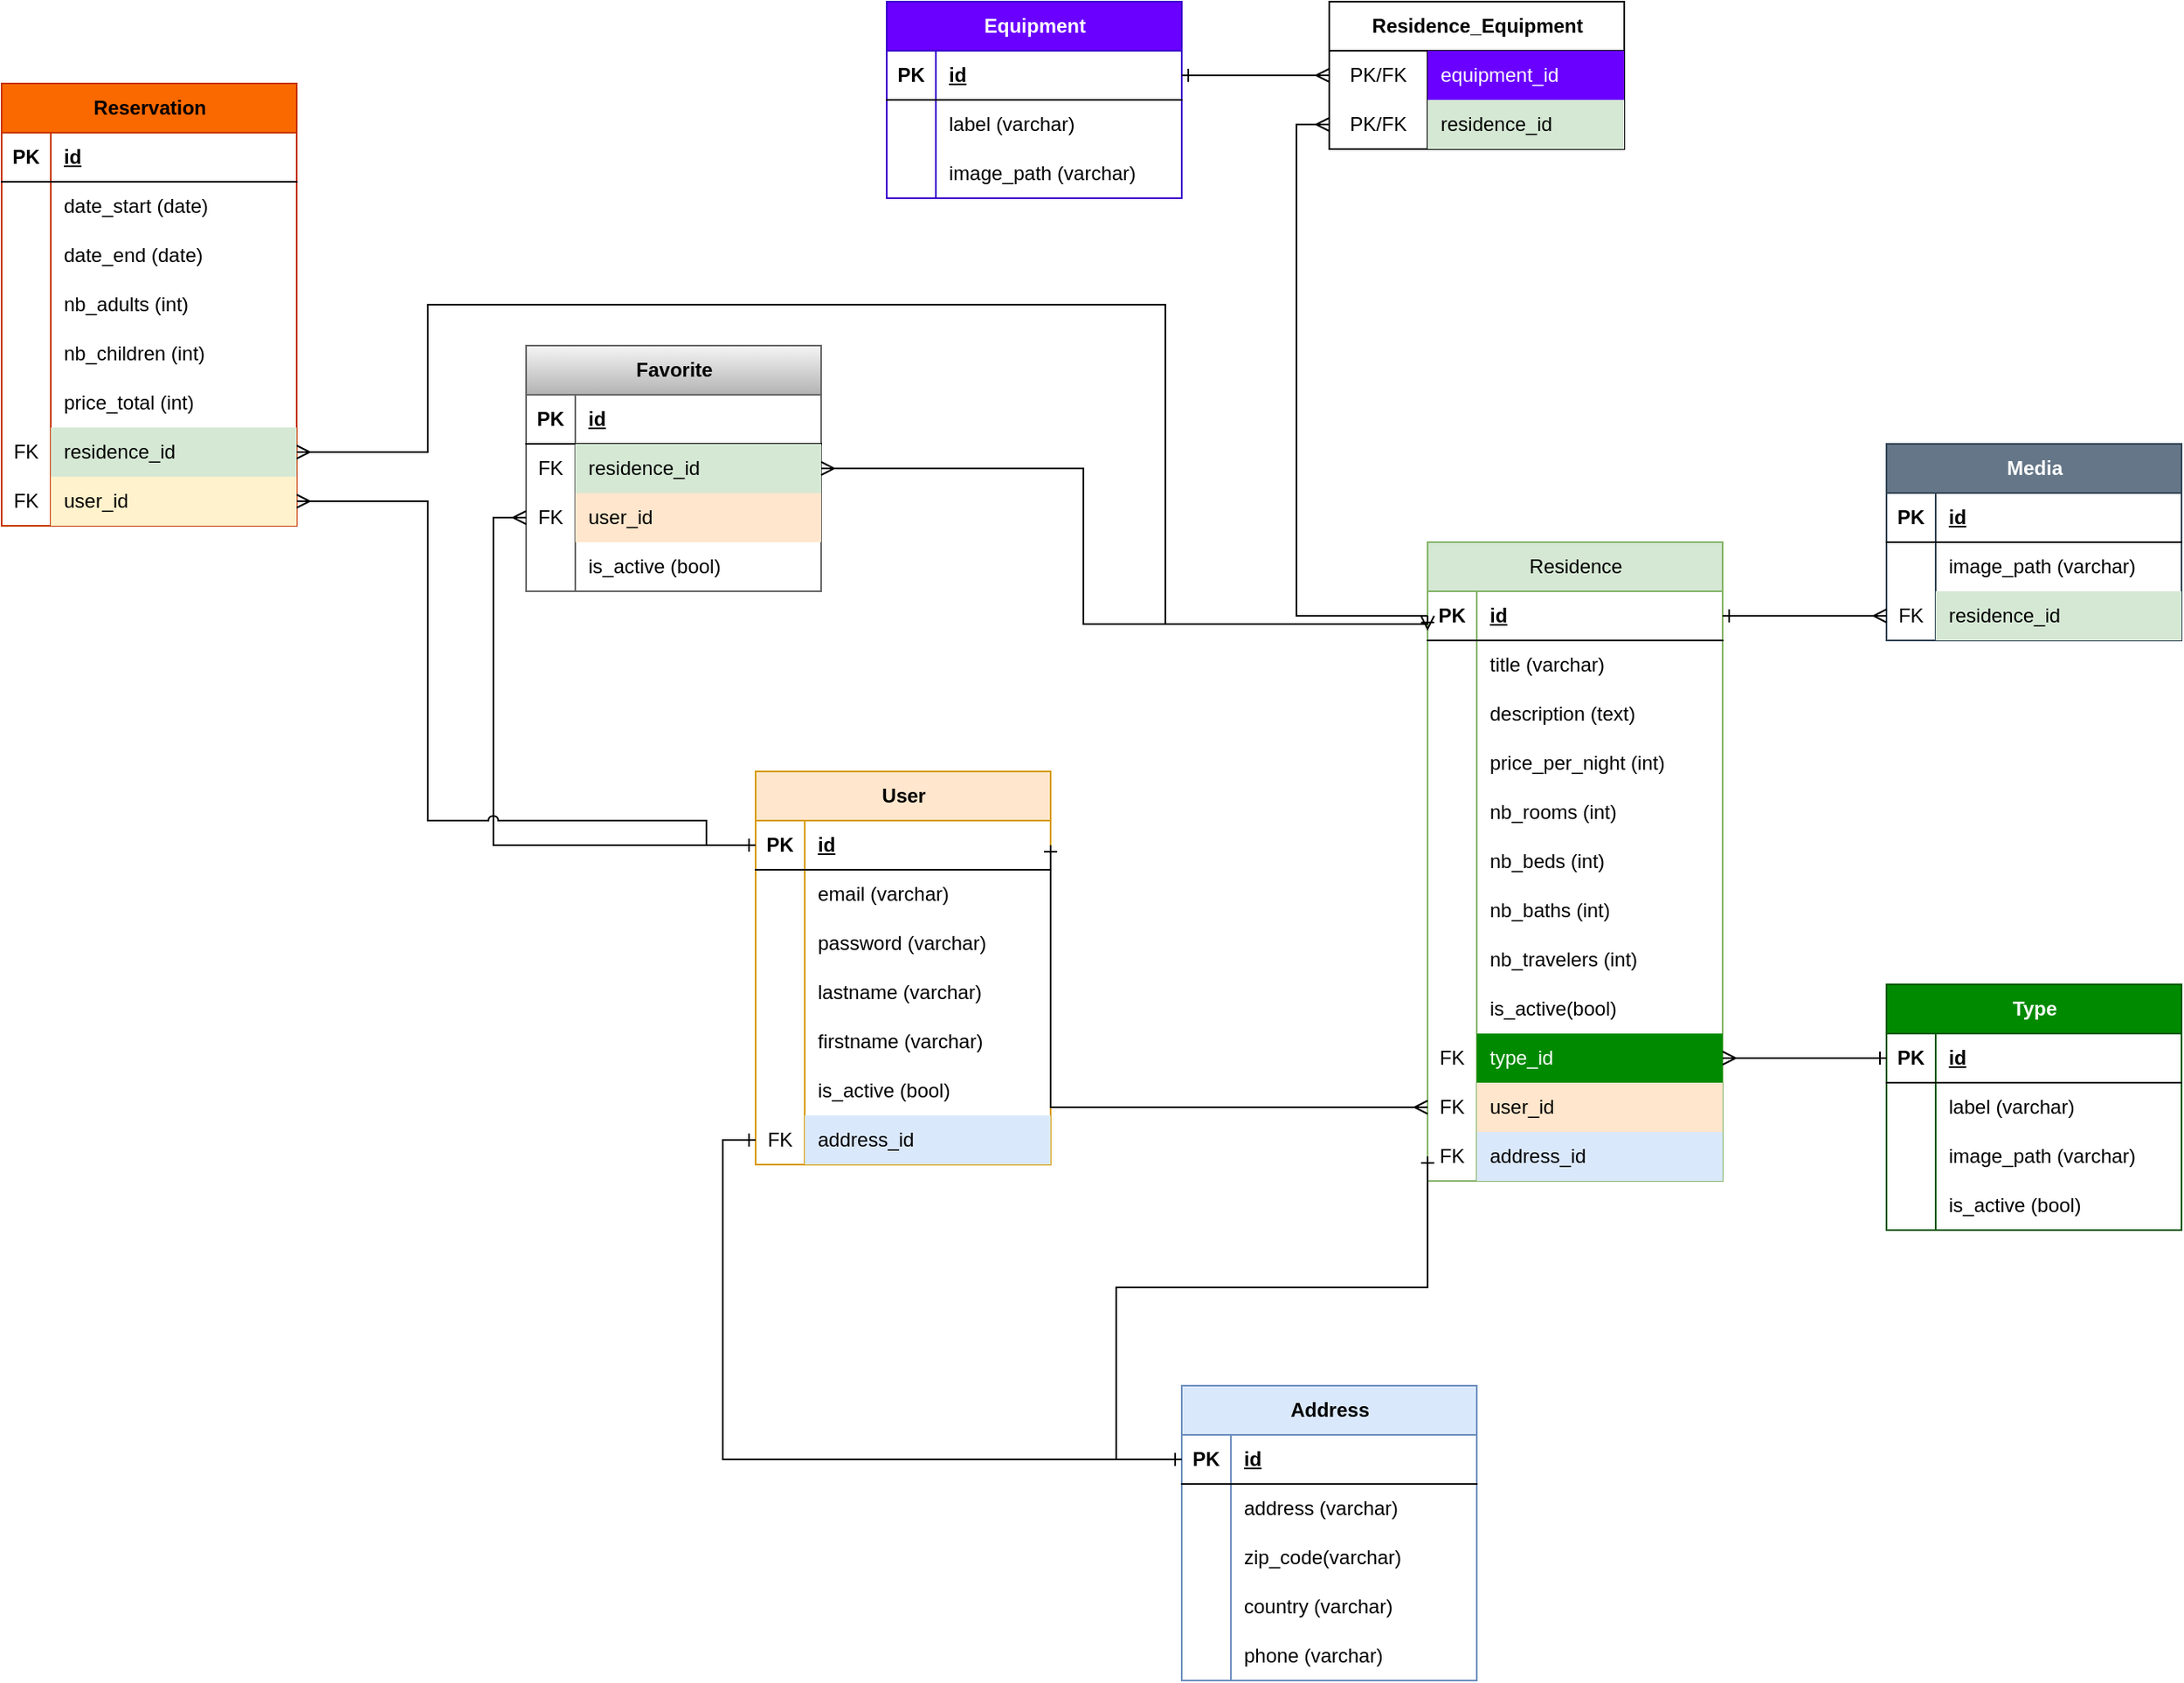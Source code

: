 <mxfile version="24.5.4" type="device">
  <diagram name="Page-1" id="aRfks57HwKKR18yuDf9-">
    <mxGraphModel dx="2356" dy="2092" grid="1" gridSize="10" guides="1" tooltips="1" connect="1" arrows="1" fold="1" page="1" pageScale="1" pageWidth="827" pageHeight="1169" math="0" shadow="0">
      <root>
        <mxCell id="0" />
        <mxCell id="1" parent="0" />
        <mxCell id="cxSzbbhiUbgDfYPEiOh1-1" value="User" style="shape=table;startSize=30;container=1;collapsible=1;childLayout=tableLayout;fixedRows=1;rowLines=0;fontStyle=1;align=center;resizeLast=1;html=1;fillColor=#ffe6cc;strokeColor=#d79b00;" parent="1" vertex="1">
          <mxGeometry x="-60" y="210" width="180" height="240" as="geometry" />
        </mxCell>
        <mxCell id="cxSzbbhiUbgDfYPEiOh1-2" value="" style="shape=tableRow;horizontal=0;startSize=0;swimlaneHead=0;swimlaneBody=0;fillColor=none;collapsible=0;dropTarget=0;points=[[0,0.5],[1,0.5]];portConstraint=eastwest;top=0;left=0;right=0;bottom=1;" parent="cxSzbbhiUbgDfYPEiOh1-1" vertex="1">
          <mxGeometry y="30" width="180" height="30" as="geometry" />
        </mxCell>
        <mxCell id="cxSzbbhiUbgDfYPEiOh1-3" value="PK" style="shape=partialRectangle;connectable=0;fillColor=none;top=0;left=0;bottom=0;right=0;fontStyle=1;overflow=hidden;whiteSpace=wrap;html=1;" parent="cxSzbbhiUbgDfYPEiOh1-2" vertex="1">
          <mxGeometry width="30" height="30" as="geometry">
            <mxRectangle width="30" height="30" as="alternateBounds" />
          </mxGeometry>
        </mxCell>
        <mxCell id="cxSzbbhiUbgDfYPEiOh1-4" value="id" style="shape=partialRectangle;connectable=0;fillColor=none;top=0;left=0;bottom=0;right=0;align=left;spacingLeft=6;fontStyle=5;overflow=hidden;whiteSpace=wrap;html=1;" parent="cxSzbbhiUbgDfYPEiOh1-2" vertex="1">
          <mxGeometry x="30" width="150" height="30" as="geometry">
            <mxRectangle width="150" height="30" as="alternateBounds" />
          </mxGeometry>
        </mxCell>
        <mxCell id="cxSzbbhiUbgDfYPEiOh1-5" value="" style="shape=tableRow;horizontal=0;startSize=0;swimlaneHead=0;swimlaneBody=0;fillColor=none;collapsible=0;dropTarget=0;points=[[0,0.5],[1,0.5]];portConstraint=eastwest;top=0;left=0;right=0;bottom=0;" parent="cxSzbbhiUbgDfYPEiOh1-1" vertex="1">
          <mxGeometry y="60" width="180" height="30" as="geometry" />
        </mxCell>
        <mxCell id="cxSzbbhiUbgDfYPEiOh1-6" value="" style="shape=partialRectangle;connectable=0;fillColor=none;top=0;left=0;bottom=0;right=0;editable=1;overflow=hidden;whiteSpace=wrap;html=1;" parent="cxSzbbhiUbgDfYPEiOh1-5" vertex="1">
          <mxGeometry width="30" height="30" as="geometry">
            <mxRectangle width="30" height="30" as="alternateBounds" />
          </mxGeometry>
        </mxCell>
        <mxCell id="cxSzbbhiUbgDfYPEiOh1-7" value="email (varchar)" style="shape=partialRectangle;connectable=0;fillColor=none;top=0;left=0;bottom=0;right=0;align=left;spacingLeft=6;overflow=hidden;whiteSpace=wrap;html=1;" parent="cxSzbbhiUbgDfYPEiOh1-5" vertex="1">
          <mxGeometry x="30" width="150" height="30" as="geometry">
            <mxRectangle width="150" height="30" as="alternateBounds" />
          </mxGeometry>
        </mxCell>
        <mxCell id="cxSzbbhiUbgDfYPEiOh1-8" value="" style="shape=tableRow;horizontal=0;startSize=0;swimlaneHead=0;swimlaneBody=0;fillColor=none;collapsible=0;dropTarget=0;points=[[0,0.5],[1,0.5]];portConstraint=eastwest;top=0;left=0;right=0;bottom=0;" parent="cxSzbbhiUbgDfYPEiOh1-1" vertex="1">
          <mxGeometry y="90" width="180" height="30" as="geometry" />
        </mxCell>
        <mxCell id="cxSzbbhiUbgDfYPEiOh1-9" value="" style="shape=partialRectangle;connectable=0;fillColor=none;top=0;left=0;bottom=0;right=0;editable=1;overflow=hidden;whiteSpace=wrap;html=1;" parent="cxSzbbhiUbgDfYPEiOh1-8" vertex="1">
          <mxGeometry width="30" height="30" as="geometry">
            <mxRectangle width="30" height="30" as="alternateBounds" />
          </mxGeometry>
        </mxCell>
        <mxCell id="cxSzbbhiUbgDfYPEiOh1-10" value="password (varchar)" style="shape=partialRectangle;connectable=0;fillColor=none;top=0;left=0;bottom=0;right=0;align=left;spacingLeft=6;overflow=hidden;whiteSpace=wrap;html=1;" parent="cxSzbbhiUbgDfYPEiOh1-8" vertex="1">
          <mxGeometry x="30" width="150" height="30" as="geometry">
            <mxRectangle width="150" height="30" as="alternateBounds" />
          </mxGeometry>
        </mxCell>
        <mxCell id="cxSzbbhiUbgDfYPEiOh1-11" value="" style="shape=tableRow;horizontal=0;startSize=0;swimlaneHead=0;swimlaneBody=0;fillColor=none;collapsible=0;dropTarget=0;points=[[0,0.5],[1,0.5]];portConstraint=eastwest;top=0;left=0;right=0;bottom=0;" parent="cxSzbbhiUbgDfYPEiOh1-1" vertex="1">
          <mxGeometry y="120" width="180" height="30" as="geometry" />
        </mxCell>
        <mxCell id="cxSzbbhiUbgDfYPEiOh1-12" value="" style="shape=partialRectangle;connectable=0;fillColor=none;top=0;left=0;bottom=0;right=0;editable=1;overflow=hidden;whiteSpace=wrap;html=1;" parent="cxSzbbhiUbgDfYPEiOh1-11" vertex="1">
          <mxGeometry width="30" height="30" as="geometry">
            <mxRectangle width="30" height="30" as="alternateBounds" />
          </mxGeometry>
        </mxCell>
        <mxCell id="cxSzbbhiUbgDfYPEiOh1-13" value="lastname (varchar)" style="shape=partialRectangle;connectable=0;fillColor=none;top=0;left=0;bottom=0;right=0;align=left;spacingLeft=6;overflow=hidden;whiteSpace=wrap;html=1;" parent="cxSzbbhiUbgDfYPEiOh1-11" vertex="1">
          <mxGeometry x="30" width="150" height="30" as="geometry">
            <mxRectangle width="150" height="30" as="alternateBounds" />
          </mxGeometry>
        </mxCell>
        <mxCell id="cxSzbbhiUbgDfYPEiOh1-14" value="" style="shape=tableRow;horizontal=0;startSize=0;swimlaneHead=0;swimlaneBody=0;fillColor=none;collapsible=0;dropTarget=0;points=[[0,0.5],[1,0.5]];portConstraint=eastwest;top=0;left=0;right=0;bottom=0;" parent="cxSzbbhiUbgDfYPEiOh1-1" vertex="1">
          <mxGeometry y="150" width="180" height="30" as="geometry" />
        </mxCell>
        <mxCell id="cxSzbbhiUbgDfYPEiOh1-15" value="" style="shape=partialRectangle;connectable=0;fillColor=none;top=0;left=0;bottom=0;right=0;editable=1;overflow=hidden;whiteSpace=wrap;html=1;" parent="cxSzbbhiUbgDfYPEiOh1-14" vertex="1">
          <mxGeometry width="30" height="30" as="geometry">
            <mxRectangle width="30" height="30" as="alternateBounds" />
          </mxGeometry>
        </mxCell>
        <mxCell id="cxSzbbhiUbgDfYPEiOh1-16" value="firstname (varchar)" style="shape=partialRectangle;connectable=0;fillColor=none;top=0;left=0;bottom=0;right=0;align=left;spacingLeft=6;overflow=hidden;whiteSpace=wrap;html=1;" parent="cxSzbbhiUbgDfYPEiOh1-14" vertex="1">
          <mxGeometry x="30" width="150" height="30" as="geometry">
            <mxRectangle width="150" height="30" as="alternateBounds" />
          </mxGeometry>
        </mxCell>
        <mxCell id="cxSzbbhiUbgDfYPEiOh1-17" value="" style="shape=tableRow;horizontal=0;startSize=0;swimlaneHead=0;swimlaneBody=0;fillColor=none;collapsible=0;dropTarget=0;points=[[0,0.5],[1,0.5]];portConstraint=eastwest;top=0;left=0;right=0;bottom=0;" parent="cxSzbbhiUbgDfYPEiOh1-1" vertex="1">
          <mxGeometry y="180" width="180" height="30" as="geometry" />
        </mxCell>
        <mxCell id="cxSzbbhiUbgDfYPEiOh1-18" value="" style="shape=partialRectangle;connectable=0;fillColor=none;top=0;left=0;bottom=0;right=0;editable=1;overflow=hidden;whiteSpace=wrap;html=1;" parent="cxSzbbhiUbgDfYPEiOh1-17" vertex="1">
          <mxGeometry width="30" height="30" as="geometry">
            <mxRectangle width="30" height="30" as="alternateBounds" />
          </mxGeometry>
        </mxCell>
        <mxCell id="cxSzbbhiUbgDfYPEiOh1-19" value="is_active (bool)" style="shape=partialRectangle;connectable=0;fillColor=none;top=0;left=0;bottom=0;right=0;align=left;spacingLeft=6;overflow=hidden;whiteSpace=wrap;html=1;" parent="cxSzbbhiUbgDfYPEiOh1-17" vertex="1">
          <mxGeometry x="30" width="150" height="30" as="geometry">
            <mxRectangle width="150" height="30" as="alternateBounds" />
          </mxGeometry>
        </mxCell>
        <mxCell id="cxSzbbhiUbgDfYPEiOh1-20" value="" style="shape=tableRow;horizontal=0;startSize=0;swimlaneHead=0;swimlaneBody=0;fillColor=none;collapsible=0;dropTarget=0;points=[[0,0.5],[1,0.5]];portConstraint=eastwest;top=0;left=0;right=0;bottom=0;" parent="cxSzbbhiUbgDfYPEiOh1-1" vertex="1">
          <mxGeometry y="210" width="180" height="30" as="geometry" />
        </mxCell>
        <mxCell id="cxSzbbhiUbgDfYPEiOh1-21" value="FK" style="shape=partialRectangle;connectable=0;fillColor=none;top=0;left=0;bottom=0;right=0;editable=1;overflow=hidden;whiteSpace=wrap;html=1;" parent="cxSzbbhiUbgDfYPEiOh1-20" vertex="1">
          <mxGeometry width="30" height="30" as="geometry">
            <mxRectangle width="30" height="30" as="alternateBounds" />
          </mxGeometry>
        </mxCell>
        <mxCell id="cxSzbbhiUbgDfYPEiOh1-22" value="address_id" style="shape=partialRectangle;connectable=0;fillColor=#dae8fc;top=0;left=0;bottom=0;right=0;align=left;spacingLeft=6;overflow=hidden;whiteSpace=wrap;html=1;strokeColor=#6c8ebf;" parent="cxSzbbhiUbgDfYPEiOh1-20" vertex="1">
          <mxGeometry x="30" width="150" height="30" as="geometry">
            <mxRectangle width="150" height="30" as="alternateBounds" />
          </mxGeometry>
        </mxCell>
        <mxCell id="cxSzbbhiUbgDfYPEiOh1-29" value="Address" style="shape=table;startSize=30;container=1;collapsible=1;childLayout=tableLayout;fixedRows=1;rowLines=0;fontStyle=1;align=center;resizeLast=1;html=1;fillColor=#dae8fc;strokeColor=#6c8ebf;" parent="1" vertex="1">
          <mxGeometry x="200" y="585" width="180" height="180" as="geometry" />
        </mxCell>
        <mxCell id="cxSzbbhiUbgDfYPEiOh1-30" value="" style="shape=tableRow;horizontal=0;startSize=0;swimlaneHead=0;swimlaneBody=0;fillColor=none;collapsible=0;dropTarget=0;points=[[0,0.5],[1,0.5]];portConstraint=eastwest;top=0;left=0;right=0;bottom=1;" parent="cxSzbbhiUbgDfYPEiOh1-29" vertex="1">
          <mxGeometry y="30" width="180" height="30" as="geometry" />
        </mxCell>
        <mxCell id="cxSzbbhiUbgDfYPEiOh1-31" value="PK" style="shape=partialRectangle;connectable=0;fillColor=none;top=0;left=0;bottom=0;right=0;fontStyle=1;overflow=hidden;whiteSpace=wrap;html=1;" parent="cxSzbbhiUbgDfYPEiOh1-30" vertex="1">
          <mxGeometry width="30" height="30" as="geometry">
            <mxRectangle width="30" height="30" as="alternateBounds" />
          </mxGeometry>
        </mxCell>
        <mxCell id="cxSzbbhiUbgDfYPEiOh1-32" value="id" style="shape=partialRectangle;connectable=0;fillColor=none;top=0;left=0;bottom=0;right=0;align=left;spacingLeft=6;fontStyle=5;overflow=hidden;whiteSpace=wrap;html=1;" parent="cxSzbbhiUbgDfYPEiOh1-30" vertex="1">
          <mxGeometry x="30" width="150" height="30" as="geometry">
            <mxRectangle width="150" height="30" as="alternateBounds" />
          </mxGeometry>
        </mxCell>
        <mxCell id="cxSzbbhiUbgDfYPEiOh1-33" value="" style="shape=tableRow;horizontal=0;startSize=0;swimlaneHead=0;swimlaneBody=0;fillColor=none;collapsible=0;dropTarget=0;points=[[0,0.5],[1,0.5]];portConstraint=eastwest;top=0;left=0;right=0;bottom=0;" parent="cxSzbbhiUbgDfYPEiOh1-29" vertex="1">
          <mxGeometry y="60" width="180" height="30" as="geometry" />
        </mxCell>
        <mxCell id="cxSzbbhiUbgDfYPEiOh1-34" value="" style="shape=partialRectangle;connectable=0;fillColor=none;top=0;left=0;bottom=0;right=0;editable=1;overflow=hidden;whiteSpace=wrap;html=1;" parent="cxSzbbhiUbgDfYPEiOh1-33" vertex="1">
          <mxGeometry width="30" height="30" as="geometry">
            <mxRectangle width="30" height="30" as="alternateBounds" />
          </mxGeometry>
        </mxCell>
        <mxCell id="cxSzbbhiUbgDfYPEiOh1-35" value="address (varchar)" style="shape=partialRectangle;connectable=0;fillColor=none;top=0;left=0;bottom=0;right=0;align=left;spacingLeft=6;overflow=hidden;whiteSpace=wrap;html=1;" parent="cxSzbbhiUbgDfYPEiOh1-33" vertex="1">
          <mxGeometry x="30" width="150" height="30" as="geometry">
            <mxRectangle width="150" height="30" as="alternateBounds" />
          </mxGeometry>
        </mxCell>
        <mxCell id="cxSzbbhiUbgDfYPEiOh1-36" value="" style="shape=tableRow;horizontal=0;startSize=0;swimlaneHead=0;swimlaneBody=0;fillColor=none;collapsible=0;dropTarget=0;points=[[0,0.5],[1,0.5]];portConstraint=eastwest;top=0;left=0;right=0;bottom=0;" parent="cxSzbbhiUbgDfYPEiOh1-29" vertex="1">
          <mxGeometry y="90" width="180" height="30" as="geometry" />
        </mxCell>
        <mxCell id="cxSzbbhiUbgDfYPEiOh1-37" value="" style="shape=partialRectangle;connectable=0;fillColor=none;top=0;left=0;bottom=0;right=0;editable=1;overflow=hidden;whiteSpace=wrap;html=1;" parent="cxSzbbhiUbgDfYPEiOh1-36" vertex="1">
          <mxGeometry width="30" height="30" as="geometry">
            <mxRectangle width="30" height="30" as="alternateBounds" />
          </mxGeometry>
        </mxCell>
        <mxCell id="cxSzbbhiUbgDfYPEiOh1-38" value="zip_code(varchar)" style="shape=partialRectangle;connectable=0;fillColor=none;top=0;left=0;bottom=0;right=0;align=left;spacingLeft=6;overflow=hidden;whiteSpace=wrap;html=1;" parent="cxSzbbhiUbgDfYPEiOh1-36" vertex="1">
          <mxGeometry x="30" width="150" height="30" as="geometry">
            <mxRectangle width="150" height="30" as="alternateBounds" />
          </mxGeometry>
        </mxCell>
        <mxCell id="cxSzbbhiUbgDfYPEiOh1-39" value="" style="shape=tableRow;horizontal=0;startSize=0;swimlaneHead=0;swimlaneBody=0;fillColor=none;collapsible=0;dropTarget=0;points=[[0,0.5],[1,0.5]];portConstraint=eastwest;top=0;left=0;right=0;bottom=0;" parent="cxSzbbhiUbgDfYPEiOh1-29" vertex="1">
          <mxGeometry y="120" width="180" height="30" as="geometry" />
        </mxCell>
        <mxCell id="cxSzbbhiUbgDfYPEiOh1-40" value="" style="shape=partialRectangle;connectable=0;fillColor=none;top=0;left=0;bottom=0;right=0;editable=1;overflow=hidden;whiteSpace=wrap;html=1;" parent="cxSzbbhiUbgDfYPEiOh1-39" vertex="1">
          <mxGeometry width="30" height="30" as="geometry">
            <mxRectangle width="30" height="30" as="alternateBounds" />
          </mxGeometry>
        </mxCell>
        <mxCell id="cxSzbbhiUbgDfYPEiOh1-41" value="country (varchar)" style="shape=partialRectangle;connectable=0;fillColor=none;top=0;left=0;bottom=0;right=0;align=left;spacingLeft=6;overflow=hidden;whiteSpace=wrap;html=1;" parent="cxSzbbhiUbgDfYPEiOh1-39" vertex="1">
          <mxGeometry x="30" width="150" height="30" as="geometry">
            <mxRectangle width="150" height="30" as="alternateBounds" />
          </mxGeometry>
        </mxCell>
        <mxCell id="cxSzbbhiUbgDfYPEiOh1-42" value="" style="shape=tableRow;horizontal=0;startSize=0;swimlaneHead=0;swimlaneBody=0;fillColor=none;collapsible=0;dropTarget=0;points=[[0,0.5],[1,0.5]];portConstraint=eastwest;top=0;left=0;right=0;bottom=0;" parent="cxSzbbhiUbgDfYPEiOh1-29" vertex="1">
          <mxGeometry y="150" width="180" height="30" as="geometry" />
        </mxCell>
        <mxCell id="cxSzbbhiUbgDfYPEiOh1-43" value="" style="shape=partialRectangle;connectable=0;fillColor=none;top=0;left=0;bottom=0;right=0;editable=1;overflow=hidden;whiteSpace=wrap;html=1;" parent="cxSzbbhiUbgDfYPEiOh1-42" vertex="1">
          <mxGeometry width="30" height="30" as="geometry">
            <mxRectangle width="30" height="30" as="alternateBounds" />
          </mxGeometry>
        </mxCell>
        <mxCell id="cxSzbbhiUbgDfYPEiOh1-44" value="phone (varchar)" style="shape=partialRectangle;connectable=0;fillColor=none;top=0;left=0;bottom=0;right=0;align=left;spacingLeft=6;overflow=hidden;whiteSpace=wrap;html=1;" parent="cxSzbbhiUbgDfYPEiOh1-42" vertex="1">
          <mxGeometry x="30" width="150" height="30" as="geometry">
            <mxRectangle width="150" height="30" as="alternateBounds" />
          </mxGeometry>
        </mxCell>
        <mxCell id="cxSzbbhiUbgDfYPEiOh1-51" value="&lt;span style=&quot;font-weight: 400; text-align: left; text-wrap: wrap;&quot;&gt;Residence&lt;/span&gt;" style="shape=table;startSize=30;container=1;collapsible=1;childLayout=tableLayout;fixedRows=1;rowLines=0;fontStyle=1;align=center;resizeLast=1;html=1;fillColor=#d5e8d4;strokeColor=#82b366;" parent="1" vertex="1">
          <mxGeometry x="350" y="70" width="180" height="390" as="geometry" />
        </mxCell>
        <mxCell id="cxSzbbhiUbgDfYPEiOh1-52" value="" style="shape=tableRow;horizontal=0;startSize=0;swimlaneHead=0;swimlaneBody=0;fillColor=none;collapsible=0;dropTarget=0;points=[[0,0.5],[1,0.5]];portConstraint=eastwest;top=0;left=0;right=0;bottom=1;" parent="cxSzbbhiUbgDfYPEiOh1-51" vertex="1">
          <mxGeometry y="30" width="180" height="30" as="geometry" />
        </mxCell>
        <mxCell id="cxSzbbhiUbgDfYPEiOh1-53" value="PK" style="shape=partialRectangle;connectable=0;fillColor=none;top=0;left=0;bottom=0;right=0;fontStyle=1;overflow=hidden;whiteSpace=wrap;html=1;" parent="cxSzbbhiUbgDfYPEiOh1-52" vertex="1">
          <mxGeometry width="30" height="30" as="geometry">
            <mxRectangle width="30" height="30" as="alternateBounds" />
          </mxGeometry>
        </mxCell>
        <mxCell id="cxSzbbhiUbgDfYPEiOh1-54" value="id" style="shape=partialRectangle;connectable=0;fillColor=none;top=0;left=0;bottom=0;right=0;align=left;spacingLeft=6;fontStyle=5;overflow=hidden;whiteSpace=wrap;html=1;" parent="cxSzbbhiUbgDfYPEiOh1-52" vertex="1">
          <mxGeometry x="30" width="150" height="30" as="geometry">
            <mxRectangle width="150" height="30" as="alternateBounds" />
          </mxGeometry>
        </mxCell>
        <mxCell id="cxSzbbhiUbgDfYPEiOh1-301" value="" style="shape=tableRow;horizontal=0;startSize=0;swimlaneHead=0;swimlaneBody=0;fillColor=none;collapsible=0;dropTarget=0;points=[[0,0.5],[1,0.5]];portConstraint=eastwest;top=0;left=0;right=0;bottom=0;" parent="cxSzbbhiUbgDfYPEiOh1-51" vertex="1">
          <mxGeometry y="60" width="180" height="30" as="geometry" />
        </mxCell>
        <mxCell id="cxSzbbhiUbgDfYPEiOh1-302" value="" style="shape=partialRectangle;connectable=0;fillColor=none;top=0;left=0;bottom=0;right=0;editable=1;overflow=hidden;whiteSpace=wrap;html=1;" parent="cxSzbbhiUbgDfYPEiOh1-301" vertex="1">
          <mxGeometry width="30" height="30" as="geometry">
            <mxRectangle width="30" height="30" as="alternateBounds" />
          </mxGeometry>
        </mxCell>
        <mxCell id="cxSzbbhiUbgDfYPEiOh1-303" value="title (varchar)" style="shape=partialRectangle;connectable=0;fillColor=none;top=0;left=0;bottom=0;right=0;align=left;spacingLeft=6;overflow=hidden;whiteSpace=wrap;html=1;" parent="cxSzbbhiUbgDfYPEiOh1-301" vertex="1">
          <mxGeometry x="30" width="150" height="30" as="geometry">
            <mxRectangle width="150" height="30" as="alternateBounds" />
          </mxGeometry>
        </mxCell>
        <mxCell id="cxSzbbhiUbgDfYPEiOh1-55" value="" style="shape=tableRow;horizontal=0;startSize=0;swimlaneHead=0;swimlaneBody=0;fillColor=none;collapsible=0;dropTarget=0;points=[[0,0.5],[1,0.5]];portConstraint=eastwest;top=0;left=0;right=0;bottom=0;" parent="cxSzbbhiUbgDfYPEiOh1-51" vertex="1">
          <mxGeometry y="90" width="180" height="30" as="geometry" />
        </mxCell>
        <mxCell id="cxSzbbhiUbgDfYPEiOh1-56" value="" style="shape=partialRectangle;connectable=0;fillColor=none;top=0;left=0;bottom=0;right=0;editable=1;overflow=hidden;whiteSpace=wrap;html=1;" parent="cxSzbbhiUbgDfYPEiOh1-55" vertex="1">
          <mxGeometry width="30" height="30" as="geometry">
            <mxRectangle width="30" height="30" as="alternateBounds" />
          </mxGeometry>
        </mxCell>
        <mxCell id="cxSzbbhiUbgDfYPEiOh1-57" value="description (text)" style="shape=partialRectangle;connectable=0;fillColor=none;top=0;left=0;bottom=0;right=0;align=left;spacingLeft=6;overflow=hidden;whiteSpace=wrap;html=1;" parent="cxSzbbhiUbgDfYPEiOh1-55" vertex="1">
          <mxGeometry x="30" width="150" height="30" as="geometry">
            <mxRectangle width="150" height="30" as="alternateBounds" />
          </mxGeometry>
        </mxCell>
        <mxCell id="cxSzbbhiUbgDfYPEiOh1-58" value="" style="shape=tableRow;horizontal=0;startSize=0;swimlaneHead=0;swimlaneBody=0;fillColor=none;collapsible=0;dropTarget=0;points=[[0,0.5],[1,0.5]];portConstraint=eastwest;top=0;left=0;right=0;bottom=0;" parent="cxSzbbhiUbgDfYPEiOh1-51" vertex="1">
          <mxGeometry y="120" width="180" height="30" as="geometry" />
        </mxCell>
        <mxCell id="cxSzbbhiUbgDfYPEiOh1-59" value="" style="shape=partialRectangle;connectable=0;fillColor=none;top=0;left=0;bottom=0;right=0;editable=1;overflow=hidden;whiteSpace=wrap;html=1;" parent="cxSzbbhiUbgDfYPEiOh1-58" vertex="1">
          <mxGeometry width="30" height="30" as="geometry">
            <mxRectangle width="30" height="30" as="alternateBounds" />
          </mxGeometry>
        </mxCell>
        <mxCell id="cxSzbbhiUbgDfYPEiOh1-60" value="price_per_night (int)" style="shape=partialRectangle;connectable=0;fillColor=none;top=0;left=0;bottom=0;right=0;align=left;spacingLeft=6;overflow=hidden;whiteSpace=wrap;html=1;" parent="cxSzbbhiUbgDfYPEiOh1-58" vertex="1">
          <mxGeometry x="30" width="150" height="30" as="geometry">
            <mxRectangle width="150" height="30" as="alternateBounds" />
          </mxGeometry>
        </mxCell>
        <mxCell id="cxSzbbhiUbgDfYPEiOh1-307" value="" style="shape=tableRow;horizontal=0;startSize=0;swimlaneHead=0;swimlaneBody=0;fillColor=none;collapsible=0;dropTarget=0;points=[[0,0.5],[1,0.5]];portConstraint=eastwest;top=0;left=0;right=0;bottom=0;" parent="cxSzbbhiUbgDfYPEiOh1-51" vertex="1">
          <mxGeometry y="150" width="180" height="30" as="geometry" />
        </mxCell>
        <mxCell id="cxSzbbhiUbgDfYPEiOh1-308" value="" style="shape=partialRectangle;connectable=0;fillColor=none;top=0;left=0;bottom=0;right=0;editable=1;overflow=hidden;whiteSpace=wrap;html=1;" parent="cxSzbbhiUbgDfYPEiOh1-307" vertex="1">
          <mxGeometry width="30" height="30" as="geometry">
            <mxRectangle width="30" height="30" as="alternateBounds" />
          </mxGeometry>
        </mxCell>
        <mxCell id="cxSzbbhiUbgDfYPEiOh1-309" value="nb_rooms (int)" style="shape=partialRectangle;connectable=0;fillColor=none;top=0;left=0;bottom=0;right=0;align=left;spacingLeft=6;overflow=hidden;whiteSpace=wrap;html=1;" parent="cxSzbbhiUbgDfYPEiOh1-307" vertex="1">
          <mxGeometry x="30" width="150" height="30" as="geometry">
            <mxRectangle width="150" height="30" as="alternateBounds" />
          </mxGeometry>
        </mxCell>
        <mxCell id="cxSzbbhiUbgDfYPEiOh1-61" value="" style="shape=tableRow;horizontal=0;startSize=0;swimlaneHead=0;swimlaneBody=0;fillColor=none;collapsible=0;dropTarget=0;points=[[0,0.5],[1,0.5]];portConstraint=eastwest;top=0;left=0;right=0;bottom=0;" parent="cxSzbbhiUbgDfYPEiOh1-51" vertex="1">
          <mxGeometry y="180" width="180" height="30" as="geometry" />
        </mxCell>
        <mxCell id="cxSzbbhiUbgDfYPEiOh1-62" value="" style="shape=partialRectangle;connectable=0;fillColor=none;top=0;left=0;bottom=0;right=0;editable=1;overflow=hidden;whiteSpace=wrap;html=1;" parent="cxSzbbhiUbgDfYPEiOh1-61" vertex="1">
          <mxGeometry width="30" height="30" as="geometry">
            <mxRectangle width="30" height="30" as="alternateBounds" />
          </mxGeometry>
        </mxCell>
        <mxCell id="cxSzbbhiUbgDfYPEiOh1-63" value="nb_beds (int)" style="shape=partialRectangle;connectable=0;fillColor=none;top=0;left=0;bottom=0;right=0;align=left;spacingLeft=6;overflow=hidden;whiteSpace=wrap;html=1;" parent="cxSzbbhiUbgDfYPEiOh1-61" vertex="1">
          <mxGeometry x="30" width="150" height="30" as="geometry">
            <mxRectangle width="150" height="30" as="alternateBounds" />
          </mxGeometry>
        </mxCell>
        <mxCell id="cxSzbbhiUbgDfYPEiOh1-310" value="" style="shape=tableRow;horizontal=0;startSize=0;swimlaneHead=0;swimlaneBody=0;fillColor=none;collapsible=0;dropTarget=0;points=[[0,0.5],[1,0.5]];portConstraint=eastwest;top=0;left=0;right=0;bottom=0;" parent="cxSzbbhiUbgDfYPEiOh1-51" vertex="1">
          <mxGeometry y="210" width="180" height="30" as="geometry" />
        </mxCell>
        <mxCell id="cxSzbbhiUbgDfYPEiOh1-311" value="" style="shape=partialRectangle;connectable=0;fillColor=none;top=0;left=0;bottom=0;right=0;editable=1;overflow=hidden;whiteSpace=wrap;html=1;" parent="cxSzbbhiUbgDfYPEiOh1-310" vertex="1">
          <mxGeometry width="30" height="30" as="geometry">
            <mxRectangle width="30" height="30" as="alternateBounds" />
          </mxGeometry>
        </mxCell>
        <mxCell id="cxSzbbhiUbgDfYPEiOh1-312" value="nb_baths (int)" style="shape=partialRectangle;connectable=0;fillColor=none;top=0;left=0;bottom=0;right=0;align=left;spacingLeft=6;overflow=hidden;whiteSpace=wrap;html=1;" parent="cxSzbbhiUbgDfYPEiOh1-310" vertex="1">
          <mxGeometry x="30" width="150" height="30" as="geometry">
            <mxRectangle width="150" height="30" as="alternateBounds" />
          </mxGeometry>
        </mxCell>
        <mxCell id="cxSzbbhiUbgDfYPEiOh1-313" value="" style="shape=tableRow;horizontal=0;startSize=0;swimlaneHead=0;swimlaneBody=0;fillColor=none;collapsible=0;dropTarget=0;points=[[0,0.5],[1,0.5]];portConstraint=eastwest;top=0;left=0;right=0;bottom=0;" parent="cxSzbbhiUbgDfYPEiOh1-51" vertex="1">
          <mxGeometry y="240" width="180" height="30" as="geometry" />
        </mxCell>
        <mxCell id="cxSzbbhiUbgDfYPEiOh1-314" value="" style="shape=partialRectangle;connectable=0;fillColor=none;top=0;left=0;bottom=0;right=0;editable=1;overflow=hidden;whiteSpace=wrap;html=1;" parent="cxSzbbhiUbgDfYPEiOh1-313" vertex="1">
          <mxGeometry width="30" height="30" as="geometry">
            <mxRectangle width="30" height="30" as="alternateBounds" />
          </mxGeometry>
        </mxCell>
        <mxCell id="cxSzbbhiUbgDfYPEiOh1-315" value="nb_travelers (int)" style="shape=partialRectangle;connectable=0;fillColor=none;top=0;left=0;bottom=0;right=0;align=left;spacingLeft=6;overflow=hidden;whiteSpace=wrap;html=1;" parent="cxSzbbhiUbgDfYPEiOh1-313" vertex="1">
          <mxGeometry x="30" width="150" height="30" as="geometry">
            <mxRectangle width="150" height="30" as="alternateBounds" />
          </mxGeometry>
        </mxCell>
        <mxCell id="cxSzbbhiUbgDfYPEiOh1-64" value="" style="shape=tableRow;horizontal=0;startSize=0;swimlaneHead=0;swimlaneBody=0;fillColor=none;collapsible=0;dropTarget=0;points=[[0,0.5],[1,0.5]];portConstraint=eastwest;top=0;left=0;right=0;bottom=0;" parent="cxSzbbhiUbgDfYPEiOh1-51" vertex="1">
          <mxGeometry y="270" width="180" height="30" as="geometry" />
        </mxCell>
        <mxCell id="cxSzbbhiUbgDfYPEiOh1-65" value="" style="shape=partialRectangle;connectable=0;fillColor=none;top=0;left=0;bottom=0;right=0;editable=1;overflow=hidden;whiteSpace=wrap;html=1;" parent="cxSzbbhiUbgDfYPEiOh1-64" vertex="1">
          <mxGeometry width="30" height="30" as="geometry">
            <mxRectangle width="30" height="30" as="alternateBounds" />
          </mxGeometry>
        </mxCell>
        <mxCell id="cxSzbbhiUbgDfYPEiOh1-66" value="is_active(bool)" style="shape=partialRectangle;connectable=0;fillColor=none;top=0;left=0;bottom=0;right=0;align=left;spacingLeft=6;overflow=hidden;whiteSpace=wrap;html=1;" parent="cxSzbbhiUbgDfYPEiOh1-64" vertex="1">
          <mxGeometry x="30" width="150" height="30" as="geometry">
            <mxRectangle width="150" height="30" as="alternateBounds" />
          </mxGeometry>
        </mxCell>
        <mxCell id="cxSzbbhiUbgDfYPEiOh1-70" value="" style="shape=tableRow;horizontal=0;startSize=0;swimlaneHead=0;swimlaneBody=0;fillColor=none;collapsible=0;dropTarget=0;points=[[0,0.5],[1,0.5]];portConstraint=eastwest;top=0;left=0;right=0;bottom=0;" parent="cxSzbbhiUbgDfYPEiOh1-51" vertex="1">
          <mxGeometry y="300" width="180" height="30" as="geometry" />
        </mxCell>
        <mxCell id="cxSzbbhiUbgDfYPEiOh1-71" value="FK" style="shape=partialRectangle;connectable=0;fillColor=none;top=0;left=0;bottom=0;right=0;editable=1;overflow=hidden;whiteSpace=wrap;html=1;" parent="cxSzbbhiUbgDfYPEiOh1-70" vertex="1">
          <mxGeometry width="30" height="30" as="geometry">
            <mxRectangle width="30" height="30" as="alternateBounds" />
          </mxGeometry>
        </mxCell>
        <mxCell id="cxSzbbhiUbgDfYPEiOh1-72" value="type_id" style="shape=partialRectangle;connectable=0;fillColor=#008a00;top=0;left=0;bottom=0;right=0;align=left;spacingLeft=6;overflow=hidden;whiteSpace=wrap;html=1;fontColor=#ffffff;strokeColor=#005700;" parent="cxSzbbhiUbgDfYPEiOh1-70" vertex="1">
          <mxGeometry x="30" width="150" height="30" as="geometry">
            <mxRectangle width="150" height="30" as="alternateBounds" />
          </mxGeometry>
        </mxCell>
        <mxCell id="cxSzbbhiUbgDfYPEiOh1-73" value="" style="shape=tableRow;horizontal=0;startSize=0;swimlaneHead=0;swimlaneBody=0;fillColor=none;collapsible=0;dropTarget=0;points=[[0,0.5],[1,0.5]];portConstraint=eastwest;top=0;left=0;right=0;bottom=0;" parent="cxSzbbhiUbgDfYPEiOh1-51" vertex="1">
          <mxGeometry y="330" width="180" height="30" as="geometry" />
        </mxCell>
        <mxCell id="cxSzbbhiUbgDfYPEiOh1-74" value="FK" style="shape=partialRectangle;connectable=0;fillColor=none;top=0;left=0;bottom=0;right=0;editable=1;overflow=hidden;whiteSpace=wrap;html=1;" parent="cxSzbbhiUbgDfYPEiOh1-73" vertex="1">
          <mxGeometry width="30" height="30" as="geometry">
            <mxRectangle width="30" height="30" as="alternateBounds" />
          </mxGeometry>
        </mxCell>
        <mxCell id="cxSzbbhiUbgDfYPEiOh1-75" value="user_id" style="shape=partialRectangle;connectable=0;fillColor=#ffe6cc;top=0;left=0;bottom=0;right=0;align=left;spacingLeft=6;overflow=hidden;whiteSpace=wrap;html=1;strokeColor=#d79b00;" parent="cxSzbbhiUbgDfYPEiOh1-73" vertex="1">
          <mxGeometry x="30" width="150" height="30" as="geometry">
            <mxRectangle width="150" height="30" as="alternateBounds" />
          </mxGeometry>
        </mxCell>
        <mxCell id="cxSzbbhiUbgDfYPEiOh1-67" value="" style="shape=tableRow;horizontal=0;startSize=0;swimlaneHead=0;swimlaneBody=0;fillColor=none;collapsible=0;dropTarget=0;points=[[0,0.5],[1,0.5]];portConstraint=eastwest;top=0;left=0;right=0;bottom=0;" parent="cxSzbbhiUbgDfYPEiOh1-51" vertex="1">
          <mxGeometry y="360" width="180" height="30" as="geometry" />
        </mxCell>
        <mxCell id="cxSzbbhiUbgDfYPEiOh1-68" value="FK" style="shape=partialRectangle;connectable=0;fillColor=none;top=0;left=0;bottom=0;right=0;editable=1;overflow=hidden;whiteSpace=wrap;html=1;" parent="cxSzbbhiUbgDfYPEiOh1-67" vertex="1">
          <mxGeometry width="30" height="30" as="geometry">
            <mxRectangle width="30" height="30" as="alternateBounds" />
          </mxGeometry>
        </mxCell>
        <mxCell id="cxSzbbhiUbgDfYPEiOh1-69" value="address_id" style="shape=partialRectangle;connectable=0;fillColor=#dae8fc;top=0;left=0;bottom=0;right=0;align=left;spacingLeft=6;overflow=hidden;whiteSpace=wrap;html=1;strokeColor=#6c8ebf;" parent="cxSzbbhiUbgDfYPEiOh1-67" vertex="1">
          <mxGeometry x="30" width="150" height="30" as="geometry">
            <mxRectangle width="150" height="30" as="alternateBounds" />
          </mxGeometry>
        </mxCell>
        <mxCell id="cxSzbbhiUbgDfYPEiOh1-122" value="Type" style="shape=table;startSize=30;container=1;collapsible=1;childLayout=tableLayout;fixedRows=1;rowLines=0;fontStyle=1;align=center;resizeLast=1;html=1;fillColor=#008a00;strokeColor=#005700;fontColor=#ffffff;" parent="1" vertex="1">
          <mxGeometry x="630" y="340" width="180" height="150" as="geometry" />
        </mxCell>
        <mxCell id="cxSzbbhiUbgDfYPEiOh1-123" value="" style="shape=tableRow;horizontal=0;startSize=0;swimlaneHead=0;swimlaneBody=0;fillColor=none;collapsible=0;dropTarget=0;points=[[0,0.5],[1,0.5]];portConstraint=eastwest;top=0;left=0;right=0;bottom=1;" parent="cxSzbbhiUbgDfYPEiOh1-122" vertex="1">
          <mxGeometry y="30" width="180" height="30" as="geometry" />
        </mxCell>
        <mxCell id="cxSzbbhiUbgDfYPEiOh1-124" value="PK" style="shape=partialRectangle;connectable=0;fillColor=none;top=0;left=0;bottom=0;right=0;fontStyle=1;overflow=hidden;whiteSpace=wrap;html=1;" parent="cxSzbbhiUbgDfYPEiOh1-123" vertex="1">
          <mxGeometry width="30" height="30" as="geometry">
            <mxRectangle width="30" height="30" as="alternateBounds" />
          </mxGeometry>
        </mxCell>
        <mxCell id="cxSzbbhiUbgDfYPEiOh1-125" value="id" style="shape=partialRectangle;connectable=0;fillColor=none;top=0;left=0;bottom=0;right=0;align=left;spacingLeft=6;fontStyle=5;overflow=hidden;whiteSpace=wrap;html=1;" parent="cxSzbbhiUbgDfYPEiOh1-123" vertex="1">
          <mxGeometry x="30" width="150" height="30" as="geometry">
            <mxRectangle width="150" height="30" as="alternateBounds" />
          </mxGeometry>
        </mxCell>
        <mxCell id="cxSzbbhiUbgDfYPEiOh1-126" value="" style="shape=tableRow;horizontal=0;startSize=0;swimlaneHead=0;swimlaneBody=0;fillColor=none;collapsible=0;dropTarget=0;points=[[0,0.5],[1,0.5]];portConstraint=eastwest;top=0;left=0;right=0;bottom=0;" parent="cxSzbbhiUbgDfYPEiOh1-122" vertex="1">
          <mxGeometry y="60" width="180" height="30" as="geometry" />
        </mxCell>
        <mxCell id="cxSzbbhiUbgDfYPEiOh1-127" value="" style="shape=partialRectangle;connectable=0;fillColor=none;top=0;left=0;bottom=0;right=0;editable=1;overflow=hidden;whiteSpace=wrap;html=1;" parent="cxSzbbhiUbgDfYPEiOh1-126" vertex="1">
          <mxGeometry width="30" height="30" as="geometry">
            <mxRectangle width="30" height="30" as="alternateBounds" />
          </mxGeometry>
        </mxCell>
        <mxCell id="cxSzbbhiUbgDfYPEiOh1-128" value="label (varchar)" style="shape=partialRectangle;connectable=0;fillColor=none;top=0;left=0;bottom=0;right=0;align=left;spacingLeft=6;overflow=hidden;whiteSpace=wrap;html=1;" parent="cxSzbbhiUbgDfYPEiOh1-126" vertex="1">
          <mxGeometry x="30" width="150" height="30" as="geometry">
            <mxRectangle width="150" height="30" as="alternateBounds" />
          </mxGeometry>
        </mxCell>
        <mxCell id="cxSzbbhiUbgDfYPEiOh1-129" value="" style="shape=tableRow;horizontal=0;startSize=0;swimlaneHead=0;swimlaneBody=0;fillColor=none;collapsible=0;dropTarget=0;points=[[0,0.5],[1,0.5]];portConstraint=eastwest;top=0;left=0;right=0;bottom=0;" parent="cxSzbbhiUbgDfYPEiOh1-122" vertex="1">
          <mxGeometry y="90" width="180" height="30" as="geometry" />
        </mxCell>
        <mxCell id="cxSzbbhiUbgDfYPEiOh1-130" value="" style="shape=partialRectangle;connectable=0;fillColor=none;top=0;left=0;bottom=0;right=0;editable=1;overflow=hidden;whiteSpace=wrap;html=1;" parent="cxSzbbhiUbgDfYPEiOh1-129" vertex="1">
          <mxGeometry width="30" height="30" as="geometry">
            <mxRectangle width="30" height="30" as="alternateBounds" />
          </mxGeometry>
        </mxCell>
        <mxCell id="cxSzbbhiUbgDfYPEiOh1-131" value="image_path (varchar)" style="shape=partialRectangle;connectable=0;fillColor=none;top=0;left=0;bottom=0;right=0;align=left;spacingLeft=6;overflow=hidden;whiteSpace=wrap;html=1;" parent="cxSzbbhiUbgDfYPEiOh1-129" vertex="1">
          <mxGeometry x="30" width="150" height="30" as="geometry">
            <mxRectangle width="150" height="30" as="alternateBounds" />
          </mxGeometry>
        </mxCell>
        <mxCell id="cxSzbbhiUbgDfYPEiOh1-132" value="" style="shape=tableRow;horizontal=0;startSize=0;swimlaneHead=0;swimlaneBody=0;fillColor=none;collapsible=0;dropTarget=0;points=[[0,0.5],[1,0.5]];portConstraint=eastwest;top=0;left=0;right=0;bottom=0;" parent="cxSzbbhiUbgDfYPEiOh1-122" vertex="1">
          <mxGeometry y="120" width="180" height="30" as="geometry" />
        </mxCell>
        <mxCell id="cxSzbbhiUbgDfYPEiOh1-133" value="" style="shape=partialRectangle;connectable=0;fillColor=none;top=0;left=0;bottom=0;right=0;editable=1;overflow=hidden;whiteSpace=wrap;html=1;" parent="cxSzbbhiUbgDfYPEiOh1-132" vertex="1">
          <mxGeometry width="30" height="30" as="geometry">
            <mxRectangle width="30" height="30" as="alternateBounds" />
          </mxGeometry>
        </mxCell>
        <mxCell id="cxSzbbhiUbgDfYPEiOh1-134" value="is_active (bool)" style="shape=partialRectangle;connectable=0;fillColor=none;top=0;left=0;bottom=0;right=0;align=left;spacingLeft=6;overflow=hidden;whiteSpace=wrap;html=1;" parent="cxSzbbhiUbgDfYPEiOh1-132" vertex="1">
          <mxGeometry x="30" width="150" height="30" as="geometry">
            <mxRectangle width="150" height="30" as="alternateBounds" />
          </mxGeometry>
        </mxCell>
        <mxCell id="cxSzbbhiUbgDfYPEiOh1-140" style="edgeStyle=orthogonalEdgeStyle;rounded=0;orthogonalLoop=1;jettySize=auto;html=1;exitX=0;exitY=0.5;exitDx=0;exitDy=0;entryX=1;entryY=0.5;entryDx=0;entryDy=0;startArrow=ERmany;startFill=0;endArrow=ERone;endFill=0;" parent="1" source="cxSzbbhiUbgDfYPEiOh1-73" target="cxSzbbhiUbgDfYPEiOh1-2" edge="1">
          <mxGeometry relative="1" as="geometry">
            <Array as="points">
              <mxPoint x="120" y="415" />
              <mxPoint x="120" y="275" />
            </Array>
          </mxGeometry>
        </mxCell>
        <mxCell id="cxSzbbhiUbgDfYPEiOh1-141" style="edgeStyle=orthogonalEdgeStyle;rounded=0;orthogonalLoop=1;jettySize=auto;html=1;exitX=0;exitY=0.5;exitDx=0;exitDy=0;entryX=0;entryY=0.5;entryDx=0;entryDy=0;startArrow=ERone;startFill=0;endArrow=none;endFill=0;" parent="1" source="cxSzbbhiUbgDfYPEiOh1-20" target="cxSzbbhiUbgDfYPEiOh1-30" edge="1">
          <mxGeometry relative="1" as="geometry" />
        </mxCell>
        <mxCell id="cxSzbbhiUbgDfYPEiOh1-143" style="edgeStyle=orthogonalEdgeStyle;rounded=0;orthogonalLoop=1;jettySize=auto;html=1;exitX=0;exitY=0.5;exitDx=0;exitDy=0;entryX=0;entryY=0.5;entryDx=0;entryDy=0;startArrow=ERone;startFill=0;endArrow=ERone;endFill=0;" parent="1" source="cxSzbbhiUbgDfYPEiOh1-67" target="cxSzbbhiUbgDfYPEiOh1-30" edge="1">
          <mxGeometry relative="1" as="geometry">
            <Array as="points">
              <mxPoint x="160" y="525" />
              <mxPoint x="160" y="630" />
            </Array>
          </mxGeometry>
        </mxCell>
        <mxCell id="cxSzbbhiUbgDfYPEiOh1-145" style="edgeStyle=orthogonalEdgeStyle;rounded=0;orthogonalLoop=1;jettySize=auto;html=1;exitX=1;exitY=0.5;exitDx=0;exitDy=0;entryX=0;entryY=0.5;entryDx=0;entryDy=0;startArrow=ERmany;startFill=0;endArrow=ERone;endFill=0;" parent="1" source="cxSzbbhiUbgDfYPEiOh1-70" target="cxSzbbhiUbgDfYPEiOh1-123" edge="1">
          <mxGeometry relative="1" as="geometry">
            <mxPoint x="630" y="165.0" as="sourcePoint" />
            <mxPoint x="630" y="505" as="targetPoint" />
          </mxGeometry>
        </mxCell>
        <mxCell id="cxSzbbhiUbgDfYPEiOh1-146" value="Equipment" style="shape=table;startSize=30;container=1;collapsible=1;childLayout=tableLayout;fixedRows=1;rowLines=0;fontStyle=1;align=center;resizeLast=1;html=1;fillColor=#6a00ff;strokeColor=#3700CC;fontColor=#ffffff;" parent="1" vertex="1">
          <mxGeometry x="20" y="-260" width="180" height="120" as="geometry" />
        </mxCell>
        <mxCell id="cxSzbbhiUbgDfYPEiOh1-147" value="" style="shape=tableRow;horizontal=0;startSize=0;swimlaneHead=0;swimlaneBody=0;fillColor=none;collapsible=0;dropTarget=0;points=[[0,0.5],[1,0.5]];portConstraint=eastwest;top=0;left=0;right=0;bottom=1;" parent="cxSzbbhiUbgDfYPEiOh1-146" vertex="1">
          <mxGeometry y="30" width="180" height="30" as="geometry" />
        </mxCell>
        <mxCell id="cxSzbbhiUbgDfYPEiOh1-148" value="PK" style="shape=partialRectangle;connectable=0;fillColor=none;top=0;left=0;bottom=0;right=0;fontStyle=1;overflow=hidden;whiteSpace=wrap;html=1;" parent="cxSzbbhiUbgDfYPEiOh1-147" vertex="1">
          <mxGeometry width="30" height="30" as="geometry">
            <mxRectangle width="30" height="30" as="alternateBounds" />
          </mxGeometry>
        </mxCell>
        <mxCell id="cxSzbbhiUbgDfYPEiOh1-149" value="id" style="shape=partialRectangle;connectable=0;fillColor=none;top=0;left=0;bottom=0;right=0;align=left;spacingLeft=6;fontStyle=5;overflow=hidden;whiteSpace=wrap;html=1;" parent="cxSzbbhiUbgDfYPEiOh1-147" vertex="1">
          <mxGeometry x="30" width="150" height="30" as="geometry">
            <mxRectangle width="150" height="30" as="alternateBounds" />
          </mxGeometry>
        </mxCell>
        <mxCell id="cxSzbbhiUbgDfYPEiOh1-258" value="" style="shape=tableRow;horizontal=0;startSize=0;swimlaneHead=0;swimlaneBody=0;fillColor=none;collapsible=0;dropTarget=0;points=[[0,0.5],[1,0.5]];portConstraint=eastwest;top=0;left=0;right=0;bottom=0;" parent="cxSzbbhiUbgDfYPEiOh1-146" vertex="1">
          <mxGeometry y="60" width="180" height="30" as="geometry" />
        </mxCell>
        <mxCell id="cxSzbbhiUbgDfYPEiOh1-259" value="" style="shape=partialRectangle;connectable=0;fillColor=none;top=0;left=0;bottom=0;right=0;editable=1;overflow=hidden;whiteSpace=wrap;html=1;" parent="cxSzbbhiUbgDfYPEiOh1-258" vertex="1">
          <mxGeometry width="30" height="30" as="geometry">
            <mxRectangle width="30" height="30" as="alternateBounds" />
          </mxGeometry>
        </mxCell>
        <mxCell id="cxSzbbhiUbgDfYPEiOh1-260" value="label (varchar)" style="shape=partialRectangle;connectable=0;fillColor=none;top=0;left=0;bottom=0;right=0;align=left;spacingLeft=6;overflow=hidden;whiteSpace=wrap;html=1;" parent="cxSzbbhiUbgDfYPEiOh1-258" vertex="1">
          <mxGeometry x="30" width="150" height="30" as="geometry">
            <mxRectangle width="150" height="30" as="alternateBounds" />
          </mxGeometry>
        </mxCell>
        <mxCell id="cxSzbbhiUbgDfYPEiOh1-153" value="" style="shape=tableRow;horizontal=0;startSize=0;swimlaneHead=0;swimlaneBody=0;fillColor=none;collapsible=0;dropTarget=0;points=[[0,0.5],[1,0.5]];portConstraint=eastwest;top=0;left=0;right=0;bottom=0;" parent="cxSzbbhiUbgDfYPEiOh1-146" vertex="1">
          <mxGeometry y="90" width="180" height="30" as="geometry" />
        </mxCell>
        <mxCell id="cxSzbbhiUbgDfYPEiOh1-154" value="" style="shape=partialRectangle;connectable=0;fillColor=none;top=0;left=0;bottom=0;right=0;editable=1;overflow=hidden;whiteSpace=wrap;html=1;" parent="cxSzbbhiUbgDfYPEiOh1-153" vertex="1">
          <mxGeometry width="30" height="30" as="geometry">
            <mxRectangle width="30" height="30" as="alternateBounds" />
          </mxGeometry>
        </mxCell>
        <mxCell id="cxSzbbhiUbgDfYPEiOh1-155" value="image_path (varchar)" style="shape=partialRectangle;connectable=0;fillColor=none;top=0;left=0;bottom=0;right=0;align=left;spacingLeft=6;overflow=hidden;whiteSpace=wrap;html=1;" parent="cxSzbbhiUbgDfYPEiOh1-153" vertex="1">
          <mxGeometry x="30" width="150" height="30" as="geometry">
            <mxRectangle width="150" height="30" as="alternateBounds" />
          </mxGeometry>
        </mxCell>
        <mxCell id="cxSzbbhiUbgDfYPEiOh1-203" value="Reservation" style="shape=table;startSize=30;container=1;collapsible=1;childLayout=tableLayout;fixedRows=1;rowLines=0;fontStyle=1;align=center;resizeLast=1;html=1;fillColor=#fa6800;strokeColor=#C73500;fontColor=#000000;" parent="1" vertex="1">
          <mxGeometry x="-520" y="-210" width="180" height="270" as="geometry" />
        </mxCell>
        <mxCell id="cxSzbbhiUbgDfYPEiOh1-204" value="" style="shape=tableRow;horizontal=0;startSize=0;swimlaneHead=0;swimlaneBody=0;fillColor=none;collapsible=0;dropTarget=0;points=[[0,0.5],[1,0.5]];portConstraint=eastwest;top=0;left=0;right=0;bottom=1;" parent="cxSzbbhiUbgDfYPEiOh1-203" vertex="1">
          <mxGeometry y="30" width="180" height="30" as="geometry" />
        </mxCell>
        <mxCell id="cxSzbbhiUbgDfYPEiOh1-205" value="PK" style="shape=partialRectangle;connectable=0;fillColor=none;top=0;left=0;bottom=0;right=0;fontStyle=1;overflow=hidden;whiteSpace=wrap;html=1;" parent="cxSzbbhiUbgDfYPEiOh1-204" vertex="1">
          <mxGeometry width="30" height="30" as="geometry">
            <mxRectangle width="30" height="30" as="alternateBounds" />
          </mxGeometry>
        </mxCell>
        <mxCell id="cxSzbbhiUbgDfYPEiOh1-206" value="id" style="shape=partialRectangle;connectable=0;fillColor=none;top=0;left=0;bottom=0;right=0;align=left;spacingLeft=6;fontStyle=5;overflow=hidden;whiteSpace=wrap;html=1;" parent="cxSzbbhiUbgDfYPEiOh1-204" vertex="1">
          <mxGeometry x="30" width="150" height="30" as="geometry">
            <mxRectangle width="150" height="30" as="alternateBounds" />
          </mxGeometry>
        </mxCell>
        <mxCell id="cxSzbbhiUbgDfYPEiOh1-207" value="" style="shape=tableRow;horizontal=0;startSize=0;swimlaneHead=0;swimlaneBody=0;fillColor=none;collapsible=0;dropTarget=0;points=[[0,0.5],[1,0.5]];portConstraint=eastwest;top=0;left=0;right=0;bottom=0;" parent="cxSzbbhiUbgDfYPEiOh1-203" vertex="1">
          <mxGeometry y="60" width="180" height="30" as="geometry" />
        </mxCell>
        <mxCell id="cxSzbbhiUbgDfYPEiOh1-208" value="" style="shape=partialRectangle;connectable=0;fillColor=none;top=0;left=0;bottom=0;right=0;editable=1;overflow=hidden;whiteSpace=wrap;html=1;" parent="cxSzbbhiUbgDfYPEiOh1-207" vertex="1">
          <mxGeometry width="30" height="30" as="geometry">
            <mxRectangle width="30" height="30" as="alternateBounds" />
          </mxGeometry>
        </mxCell>
        <mxCell id="cxSzbbhiUbgDfYPEiOh1-209" value="date_start (date)" style="shape=partialRectangle;connectable=0;fillColor=none;top=0;left=0;bottom=0;right=0;align=left;spacingLeft=6;overflow=hidden;whiteSpace=wrap;html=1;" parent="cxSzbbhiUbgDfYPEiOh1-207" vertex="1">
          <mxGeometry x="30" width="150" height="30" as="geometry">
            <mxRectangle width="150" height="30" as="alternateBounds" />
          </mxGeometry>
        </mxCell>
        <mxCell id="cxSzbbhiUbgDfYPEiOh1-210" value="" style="shape=tableRow;horizontal=0;startSize=0;swimlaneHead=0;swimlaneBody=0;fillColor=none;collapsible=0;dropTarget=0;points=[[0,0.5],[1,0.5]];portConstraint=eastwest;top=0;left=0;right=0;bottom=0;" parent="cxSzbbhiUbgDfYPEiOh1-203" vertex="1">
          <mxGeometry y="90" width="180" height="30" as="geometry" />
        </mxCell>
        <mxCell id="cxSzbbhiUbgDfYPEiOh1-211" value="" style="shape=partialRectangle;connectable=0;fillColor=none;top=0;left=0;bottom=0;right=0;editable=1;overflow=hidden;whiteSpace=wrap;html=1;" parent="cxSzbbhiUbgDfYPEiOh1-210" vertex="1">
          <mxGeometry width="30" height="30" as="geometry">
            <mxRectangle width="30" height="30" as="alternateBounds" />
          </mxGeometry>
        </mxCell>
        <mxCell id="cxSzbbhiUbgDfYPEiOh1-212" value="date_end (date)" style="shape=partialRectangle;connectable=0;fillColor=none;top=0;left=0;bottom=0;right=0;align=left;spacingLeft=6;overflow=hidden;whiteSpace=wrap;html=1;" parent="cxSzbbhiUbgDfYPEiOh1-210" vertex="1">
          <mxGeometry x="30" width="150" height="30" as="geometry">
            <mxRectangle width="150" height="30" as="alternateBounds" />
          </mxGeometry>
        </mxCell>
        <mxCell id="cxSzbbhiUbgDfYPEiOh1-219" value="" style="shape=tableRow;horizontal=0;startSize=0;swimlaneHead=0;swimlaneBody=0;fillColor=none;collapsible=0;dropTarget=0;points=[[0,0.5],[1,0.5]];portConstraint=eastwest;top=0;left=0;right=0;bottom=0;" parent="cxSzbbhiUbgDfYPEiOh1-203" vertex="1">
          <mxGeometry y="120" width="180" height="30" as="geometry" />
        </mxCell>
        <mxCell id="cxSzbbhiUbgDfYPEiOh1-220" value="" style="shape=partialRectangle;connectable=0;fillColor=none;top=0;left=0;bottom=0;right=0;editable=1;overflow=hidden;whiteSpace=wrap;html=1;" parent="cxSzbbhiUbgDfYPEiOh1-219" vertex="1">
          <mxGeometry width="30" height="30" as="geometry">
            <mxRectangle width="30" height="30" as="alternateBounds" />
          </mxGeometry>
        </mxCell>
        <mxCell id="cxSzbbhiUbgDfYPEiOh1-221" value="nb_adults (int)" style="shape=partialRectangle;connectable=0;fillColor=none;top=0;left=0;bottom=0;right=0;align=left;spacingLeft=6;overflow=hidden;whiteSpace=wrap;html=1;" parent="cxSzbbhiUbgDfYPEiOh1-219" vertex="1">
          <mxGeometry x="30" width="150" height="30" as="geometry">
            <mxRectangle width="150" height="30" as="alternateBounds" />
          </mxGeometry>
        </mxCell>
        <mxCell id="cxSzbbhiUbgDfYPEiOh1-222" value="" style="shape=tableRow;horizontal=0;startSize=0;swimlaneHead=0;swimlaneBody=0;fillColor=none;collapsible=0;dropTarget=0;points=[[0,0.5],[1,0.5]];portConstraint=eastwest;top=0;left=0;right=0;bottom=0;" parent="cxSzbbhiUbgDfYPEiOh1-203" vertex="1">
          <mxGeometry y="150" width="180" height="30" as="geometry" />
        </mxCell>
        <mxCell id="cxSzbbhiUbgDfYPEiOh1-223" value="" style="shape=partialRectangle;connectable=0;fillColor=none;top=0;left=0;bottom=0;right=0;editable=1;overflow=hidden;whiteSpace=wrap;html=1;" parent="cxSzbbhiUbgDfYPEiOh1-222" vertex="1">
          <mxGeometry width="30" height="30" as="geometry">
            <mxRectangle width="30" height="30" as="alternateBounds" />
          </mxGeometry>
        </mxCell>
        <mxCell id="cxSzbbhiUbgDfYPEiOh1-224" value="nb_children (int)" style="shape=partialRectangle;connectable=0;fillColor=none;top=0;left=0;bottom=0;right=0;align=left;spacingLeft=6;overflow=hidden;whiteSpace=wrap;html=1;" parent="cxSzbbhiUbgDfYPEiOh1-222" vertex="1">
          <mxGeometry x="30" width="150" height="30" as="geometry">
            <mxRectangle width="150" height="30" as="alternateBounds" />
          </mxGeometry>
        </mxCell>
        <mxCell id="cxSzbbhiUbgDfYPEiOh1-333" value="" style="shape=tableRow;horizontal=0;startSize=0;swimlaneHead=0;swimlaneBody=0;fillColor=none;collapsible=0;dropTarget=0;points=[[0,0.5],[1,0.5]];portConstraint=eastwest;top=0;left=0;right=0;bottom=0;" parent="cxSzbbhiUbgDfYPEiOh1-203" vertex="1">
          <mxGeometry y="180" width="180" height="30" as="geometry" />
        </mxCell>
        <mxCell id="cxSzbbhiUbgDfYPEiOh1-334" value="" style="shape=partialRectangle;connectable=0;fillColor=none;top=0;left=0;bottom=0;right=0;editable=1;overflow=hidden;whiteSpace=wrap;html=1;" parent="cxSzbbhiUbgDfYPEiOh1-333" vertex="1">
          <mxGeometry width="30" height="30" as="geometry">
            <mxRectangle width="30" height="30" as="alternateBounds" />
          </mxGeometry>
        </mxCell>
        <mxCell id="cxSzbbhiUbgDfYPEiOh1-335" value="price_total (int)" style="shape=partialRectangle;connectable=0;fillColor=none;top=0;left=0;bottom=0;right=0;align=left;spacingLeft=6;overflow=hidden;whiteSpace=wrap;html=1;" parent="cxSzbbhiUbgDfYPEiOh1-333" vertex="1">
          <mxGeometry x="30" width="150" height="30" as="geometry">
            <mxRectangle width="150" height="30" as="alternateBounds" />
          </mxGeometry>
        </mxCell>
        <mxCell id="cxSzbbhiUbgDfYPEiOh1-213" value="" style="shape=tableRow;horizontal=0;startSize=0;swimlaneHead=0;swimlaneBody=0;fillColor=none;collapsible=0;dropTarget=0;points=[[0,0.5],[1,0.5]];portConstraint=eastwest;top=0;left=0;right=0;bottom=0;" parent="cxSzbbhiUbgDfYPEiOh1-203" vertex="1">
          <mxGeometry y="210" width="180" height="30" as="geometry" />
        </mxCell>
        <mxCell id="cxSzbbhiUbgDfYPEiOh1-214" value="FK" style="shape=partialRectangle;connectable=0;fillColor=none;top=0;left=0;bottom=0;right=0;editable=1;overflow=hidden;whiteSpace=wrap;html=1;" parent="cxSzbbhiUbgDfYPEiOh1-213" vertex="1">
          <mxGeometry width="30" height="30" as="geometry">
            <mxRectangle width="30" height="30" as="alternateBounds" />
          </mxGeometry>
        </mxCell>
        <mxCell id="cxSzbbhiUbgDfYPEiOh1-215" value="residence_id" style="shape=partialRectangle;connectable=0;fillColor=#d5e8d4;top=0;left=0;bottom=0;right=0;align=left;spacingLeft=6;overflow=hidden;whiteSpace=wrap;html=1;strokeColor=#82b366;" parent="cxSzbbhiUbgDfYPEiOh1-213" vertex="1">
          <mxGeometry x="30" width="150" height="30" as="geometry">
            <mxRectangle width="150" height="30" as="alternateBounds" />
          </mxGeometry>
        </mxCell>
        <mxCell id="cxSzbbhiUbgDfYPEiOh1-336" value="" style="shape=tableRow;horizontal=0;startSize=0;swimlaneHead=0;swimlaneBody=0;fillColor=none;collapsible=0;dropTarget=0;points=[[0,0.5],[1,0.5]];portConstraint=eastwest;top=0;left=0;right=0;bottom=0;" parent="cxSzbbhiUbgDfYPEiOh1-203" vertex="1">
          <mxGeometry y="240" width="180" height="30" as="geometry" />
        </mxCell>
        <mxCell id="cxSzbbhiUbgDfYPEiOh1-337" value="FK" style="shape=partialRectangle;connectable=0;fillColor=none;top=0;left=0;bottom=0;right=0;editable=1;overflow=hidden;whiteSpace=wrap;html=1;" parent="cxSzbbhiUbgDfYPEiOh1-336" vertex="1">
          <mxGeometry width="30" height="30" as="geometry">
            <mxRectangle width="30" height="30" as="alternateBounds" />
          </mxGeometry>
        </mxCell>
        <mxCell id="cxSzbbhiUbgDfYPEiOh1-338" value="user_id" style="shape=partialRectangle;connectable=0;fillColor=#fff2cc;top=0;left=0;bottom=0;right=0;align=left;spacingLeft=6;overflow=hidden;whiteSpace=wrap;html=1;strokeColor=#d6b656;" parent="cxSzbbhiUbgDfYPEiOh1-336" vertex="1">
          <mxGeometry x="30" width="150" height="30" as="geometry">
            <mxRectangle width="150" height="30" as="alternateBounds" />
          </mxGeometry>
        </mxCell>
        <mxCell id="cxSzbbhiUbgDfYPEiOh1-251" value="Residence_Equipment" style="shape=table;startSize=30;container=1;collapsible=1;childLayout=tableLayout;fixedRows=1;rowLines=0;fontStyle=1;align=center;resizeLast=1;html=1;" parent="1" vertex="1">
          <mxGeometry x="290" y="-260" width="180" height="90" as="geometry" />
        </mxCell>
        <mxCell id="cxSzbbhiUbgDfYPEiOh1-252" value="" style="shape=tableRow;horizontal=0;startSize=0;swimlaneHead=0;swimlaneBody=0;fillColor=none;collapsible=0;dropTarget=0;points=[[0,0.5],[1,0.5]];portConstraint=eastwest;top=0;left=0;right=0;bottom=0;" parent="cxSzbbhiUbgDfYPEiOh1-251" vertex="1">
          <mxGeometry y="30" width="180" height="30" as="geometry" />
        </mxCell>
        <mxCell id="cxSzbbhiUbgDfYPEiOh1-253" value="PK/FK" style="shape=partialRectangle;connectable=0;fillColor=none;top=0;left=0;bottom=0;right=0;editable=1;overflow=hidden;whiteSpace=wrap;html=1;" parent="cxSzbbhiUbgDfYPEiOh1-252" vertex="1">
          <mxGeometry width="60" height="30" as="geometry">
            <mxRectangle width="60" height="30" as="alternateBounds" />
          </mxGeometry>
        </mxCell>
        <mxCell id="cxSzbbhiUbgDfYPEiOh1-254" value="equipment_id" style="shape=partialRectangle;connectable=0;fillColor=#6a00ff;top=0;left=0;bottom=0;right=0;align=left;spacingLeft=6;overflow=hidden;whiteSpace=wrap;html=1;strokeColor=#3700CC;fontColor=#ffffff;" parent="cxSzbbhiUbgDfYPEiOh1-252" vertex="1">
          <mxGeometry x="60" width="120" height="30" as="geometry">
            <mxRectangle width="120" height="30" as="alternateBounds" />
          </mxGeometry>
        </mxCell>
        <mxCell id="cxSzbbhiUbgDfYPEiOh1-255" value="" style="shape=tableRow;horizontal=0;startSize=0;swimlaneHead=0;swimlaneBody=0;fillColor=none;collapsible=0;dropTarget=0;points=[[0,0.5],[1,0.5]];portConstraint=eastwest;top=0;left=0;right=0;bottom=0;" parent="cxSzbbhiUbgDfYPEiOh1-251" vertex="1">
          <mxGeometry y="60" width="180" height="30" as="geometry" />
        </mxCell>
        <mxCell id="cxSzbbhiUbgDfYPEiOh1-256" value="PK/FK" style="shape=partialRectangle;connectable=0;fillColor=none;top=0;left=0;bottom=0;right=0;editable=1;overflow=hidden;whiteSpace=wrap;html=1;" parent="cxSzbbhiUbgDfYPEiOh1-255" vertex="1">
          <mxGeometry width="60" height="30" as="geometry">
            <mxRectangle width="60" height="30" as="alternateBounds" />
          </mxGeometry>
        </mxCell>
        <mxCell id="cxSzbbhiUbgDfYPEiOh1-257" value="&lt;div&gt;residence_id&lt;br&gt;&lt;/div&gt;" style="shape=partialRectangle;connectable=0;fillColor=#d5e8d4;top=0;left=0;bottom=0;right=0;align=left;spacingLeft=6;overflow=hidden;whiteSpace=wrap;html=1;strokeColor=#82b366;" parent="cxSzbbhiUbgDfYPEiOh1-255" vertex="1">
          <mxGeometry x="60" width="120" height="30" as="geometry">
            <mxRectangle width="120" height="30" as="alternateBounds" />
          </mxGeometry>
        </mxCell>
        <mxCell id="cxSzbbhiUbgDfYPEiOh1-261" style="edgeStyle=orthogonalEdgeStyle;rounded=0;orthogonalLoop=1;jettySize=auto;html=1;exitX=0;exitY=0.5;exitDx=0;exitDy=0;entryX=1;entryY=0.5;entryDx=0;entryDy=0;startArrow=ERmany;startFill=0;endArrow=ERone;endFill=0;" parent="1" source="cxSzbbhiUbgDfYPEiOh1-252" target="cxSzbbhiUbgDfYPEiOh1-147" edge="1">
          <mxGeometry relative="1" as="geometry" />
        </mxCell>
        <mxCell id="cxSzbbhiUbgDfYPEiOh1-262" style="edgeStyle=orthogonalEdgeStyle;rounded=0;orthogonalLoop=1;jettySize=auto;html=1;exitX=0;exitY=0.5;exitDx=0;exitDy=0;entryX=0;entryY=0.5;entryDx=0;entryDy=0;startArrow=ERmany;startFill=0;endArrow=none;endFill=0;" parent="1" source="cxSzbbhiUbgDfYPEiOh1-255" target="cxSzbbhiUbgDfYPEiOh1-52" edge="1">
          <mxGeometry relative="1" as="geometry" />
        </mxCell>
        <mxCell id="cxSzbbhiUbgDfYPEiOh1-263" style="edgeStyle=orthogonalEdgeStyle;rounded=0;orthogonalLoop=1;jettySize=auto;html=1;exitX=1;exitY=0.5;exitDx=0;exitDy=0;entryX=0;entryY=0.5;entryDx=0;entryDy=0;startArrow=ERmany;startFill=0;endArrow=ERmany;endFill=0;" parent="1" source="cxSzbbhiUbgDfYPEiOh1-213" target="cxSzbbhiUbgDfYPEiOh1-52" edge="1">
          <mxGeometry relative="1" as="geometry">
            <Array as="points">
              <mxPoint x="-260" y="15" />
              <mxPoint x="-260" y="-75" />
              <mxPoint x="190" y="-75" />
              <mxPoint x="190" y="120" />
              <mxPoint x="350" y="120" />
            </Array>
          </mxGeometry>
        </mxCell>
        <mxCell id="cxSzbbhiUbgDfYPEiOh1-266" value="Favorite" style="shape=table;startSize=30;container=1;collapsible=1;childLayout=tableLayout;fixedRows=1;rowLines=0;fontStyle=1;align=center;resizeLast=1;html=1;fillColor=#f5f5f5;strokeColor=#666666;gradientColor=#b3b3b3;" parent="1" vertex="1">
          <mxGeometry x="-200" y="-50" width="180" height="150" as="geometry" />
        </mxCell>
        <mxCell id="cxSzbbhiUbgDfYPEiOh1-267" value="" style="shape=tableRow;horizontal=0;startSize=0;swimlaneHead=0;swimlaneBody=0;fillColor=none;collapsible=0;dropTarget=0;points=[[0,0.5],[1,0.5]];portConstraint=eastwest;top=0;left=0;right=0;bottom=1;" parent="cxSzbbhiUbgDfYPEiOh1-266" vertex="1">
          <mxGeometry y="30" width="180" height="30" as="geometry" />
        </mxCell>
        <mxCell id="cxSzbbhiUbgDfYPEiOh1-268" value="PK" style="shape=partialRectangle;connectable=0;fillColor=none;top=0;left=0;bottom=0;right=0;fontStyle=1;overflow=hidden;whiteSpace=wrap;html=1;" parent="cxSzbbhiUbgDfYPEiOh1-267" vertex="1">
          <mxGeometry width="30" height="30" as="geometry">
            <mxRectangle width="30" height="30" as="alternateBounds" />
          </mxGeometry>
        </mxCell>
        <mxCell id="cxSzbbhiUbgDfYPEiOh1-269" value="id" style="shape=partialRectangle;connectable=0;fillColor=none;top=0;left=0;bottom=0;right=0;align=left;spacingLeft=6;fontStyle=5;overflow=hidden;whiteSpace=wrap;html=1;" parent="cxSzbbhiUbgDfYPEiOh1-267" vertex="1">
          <mxGeometry x="30" width="150" height="30" as="geometry">
            <mxRectangle width="150" height="30" as="alternateBounds" />
          </mxGeometry>
        </mxCell>
        <mxCell id="cxSzbbhiUbgDfYPEiOh1-273" value="" style="shape=tableRow;horizontal=0;startSize=0;swimlaneHead=0;swimlaneBody=0;fillColor=none;collapsible=0;dropTarget=0;points=[[0,0.5],[1,0.5]];portConstraint=eastwest;top=0;left=0;right=0;bottom=0;" parent="cxSzbbhiUbgDfYPEiOh1-266" vertex="1">
          <mxGeometry y="60" width="180" height="30" as="geometry" />
        </mxCell>
        <mxCell id="cxSzbbhiUbgDfYPEiOh1-274" value="FK" style="shape=partialRectangle;connectable=0;fillColor=none;top=0;left=0;bottom=0;right=0;editable=1;overflow=hidden;whiteSpace=wrap;html=1;" parent="cxSzbbhiUbgDfYPEiOh1-273" vertex="1">
          <mxGeometry width="30" height="30" as="geometry">
            <mxRectangle width="30" height="30" as="alternateBounds" />
          </mxGeometry>
        </mxCell>
        <mxCell id="cxSzbbhiUbgDfYPEiOh1-275" value="residence_id" style="shape=partialRectangle;connectable=0;fillColor=#d5e8d4;top=0;left=0;bottom=0;right=0;align=left;spacingLeft=6;overflow=hidden;whiteSpace=wrap;html=1;strokeColor=#82b366;" parent="cxSzbbhiUbgDfYPEiOh1-273" vertex="1">
          <mxGeometry x="30" width="150" height="30" as="geometry">
            <mxRectangle width="150" height="30" as="alternateBounds" />
          </mxGeometry>
        </mxCell>
        <mxCell id="cxSzbbhiUbgDfYPEiOh1-276" value="" style="shape=tableRow;horizontal=0;startSize=0;swimlaneHead=0;swimlaneBody=0;fillColor=none;collapsible=0;dropTarget=0;points=[[0,0.5],[1,0.5]];portConstraint=eastwest;top=0;left=0;right=0;bottom=0;" parent="cxSzbbhiUbgDfYPEiOh1-266" vertex="1">
          <mxGeometry y="90" width="180" height="30" as="geometry" />
        </mxCell>
        <mxCell id="cxSzbbhiUbgDfYPEiOh1-277" value="FK" style="shape=partialRectangle;connectable=0;fillColor=none;top=0;left=0;bottom=0;right=0;editable=1;overflow=hidden;whiteSpace=wrap;html=1;" parent="cxSzbbhiUbgDfYPEiOh1-276" vertex="1">
          <mxGeometry width="30" height="30" as="geometry">
            <mxRectangle width="30" height="30" as="alternateBounds" />
          </mxGeometry>
        </mxCell>
        <mxCell id="cxSzbbhiUbgDfYPEiOh1-278" value="user_id" style="shape=partialRectangle;connectable=0;fillColor=#ffe6cc;top=0;left=0;bottom=0;right=0;align=left;spacingLeft=6;overflow=hidden;whiteSpace=wrap;html=1;strokeColor=#d79b00;" parent="cxSzbbhiUbgDfYPEiOh1-276" vertex="1">
          <mxGeometry x="30" width="150" height="30" as="geometry">
            <mxRectangle width="150" height="30" as="alternateBounds" />
          </mxGeometry>
        </mxCell>
        <mxCell id="cxSzbbhiUbgDfYPEiOh1-282" value="" style="shape=tableRow;horizontal=0;startSize=0;swimlaneHead=0;swimlaneBody=0;fillColor=none;collapsible=0;dropTarget=0;points=[[0,0.5],[1,0.5]];portConstraint=eastwest;top=0;left=0;right=0;bottom=0;" parent="cxSzbbhiUbgDfYPEiOh1-266" vertex="1">
          <mxGeometry y="120" width="180" height="30" as="geometry" />
        </mxCell>
        <mxCell id="cxSzbbhiUbgDfYPEiOh1-283" value="" style="shape=partialRectangle;connectable=0;fillColor=none;top=0;left=0;bottom=0;right=0;editable=1;overflow=hidden;whiteSpace=wrap;html=1;" parent="cxSzbbhiUbgDfYPEiOh1-282" vertex="1">
          <mxGeometry width="30" height="30" as="geometry">
            <mxRectangle width="30" height="30" as="alternateBounds" />
          </mxGeometry>
        </mxCell>
        <mxCell id="cxSzbbhiUbgDfYPEiOh1-284" value="is_active (bool)" style="shape=partialRectangle;connectable=0;fillColor=none;top=0;left=0;bottom=0;right=0;align=left;spacingLeft=6;overflow=hidden;whiteSpace=wrap;html=1;" parent="cxSzbbhiUbgDfYPEiOh1-282" vertex="1">
          <mxGeometry x="30" width="150" height="30" as="geometry">
            <mxRectangle width="150" height="30" as="alternateBounds" />
          </mxGeometry>
        </mxCell>
        <mxCell id="cxSzbbhiUbgDfYPEiOh1-299" style="edgeStyle=orthogonalEdgeStyle;rounded=0;orthogonalLoop=1;jettySize=auto;html=1;exitX=0;exitY=0.5;exitDx=0;exitDy=0;endArrow=none;endFill=0;startArrow=ERmany;startFill=0;entryX=0;entryY=0.5;entryDx=0;entryDy=0;" parent="1" source="cxSzbbhiUbgDfYPEiOh1-276" target="cxSzbbhiUbgDfYPEiOh1-2" edge="1">
          <mxGeometry relative="1" as="geometry">
            <mxPoint x="-70" y="270" as="targetPoint" />
          </mxGeometry>
        </mxCell>
        <mxCell id="cxSzbbhiUbgDfYPEiOh1-300" style="edgeStyle=orthogonalEdgeStyle;rounded=0;orthogonalLoop=1;jettySize=auto;html=1;exitX=1;exitY=0.5;exitDx=0;exitDy=0;entryX=0;entryY=0.5;entryDx=0;entryDy=0;endArrow=ERone;endFill=0;startArrow=ERmany;startFill=0;" parent="1" source="cxSzbbhiUbgDfYPEiOh1-273" target="cxSzbbhiUbgDfYPEiOh1-52" edge="1">
          <mxGeometry relative="1" as="geometry">
            <Array as="points">
              <mxPoint x="140" y="25" />
              <mxPoint x="140" y="120" />
              <mxPoint x="350" y="120" />
            </Array>
          </mxGeometry>
        </mxCell>
        <mxCell id="cxSzbbhiUbgDfYPEiOh1-319" value="Media" style="shape=table;startSize=30;container=1;collapsible=1;childLayout=tableLayout;fixedRows=1;rowLines=0;fontStyle=1;align=center;resizeLast=1;html=1;fillColor=#647687;strokeColor=#314354;fontColor=#ffffff;" parent="1" vertex="1">
          <mxGeometry x="630" y="10" width="180" height="120" as="geometry" />
        </mxCell>
        <mxCell id="cxSzbbhiUbgDfYPEiOh1-320" value="" style="shape=tableRow;horizontal=0;startSize=0;swimlaneHead=0;swimlaneBody=0;fillColor=none;collapsible=0;dropTarget=0;points=[[0,0.5],[1,0.5]];portConstraint=eastwest;top=0;left=0;right=0;bottom=1;" parent="cxSzbbhiUbgDfYPEiOh1-319" vertex="1">
          <mxGeometry y="30" width="180" height="30" as="geometry" />
        </mxCell>
        <mxCell id="cxSzbbhiUbgDfYPEiOh1-321" value="PK" style="shape=partialRectangle;connectable=0;fillColor=none;top=0;left=0;bottom=0;right=0;fontStyle=1;overflow=hidden;whiteSpace=wrap;html=1;" parent="cxSzbbhiUbgDfYPEiOh1-320" vertex="1">
          <mxGeometry width="30" height="30" as="geometry">
            <mxRectangle width="30" height="30" as="alternateBounds" />
          </mxGeometry>
        </mxCell>
        <mxCell id="cxSzbbhiUbgDfYPEiOh1-322" value="id" style="shape=partialRectangle;connectable=0;fillColor=none;top=0;left=0;bottom=0;right=0;align=left;spacingLeft=6;fontStyle=5;overflow=hidden;whiteSpace=wrap;html=1;" parent="cxSzbbhiUbgDfYPEiOh1-320" vertex="1">
          <mxGeometry x="30" width="150" height="30" as="geometry">
            <mxRectangle width="150" height="30" as="alternateBounds" />
          </mxGeometry>
        </mxCell>
        <mxCell id="cxSzbbhiUbgDfYPEiOh1-323" value="" style="shape=tableRow;horizontal=0;startSize=0;swimlaneHead=0;swimlaneBody=0;fillColor=none;collapsible=0;dropTarget=0;points=[[0,0.5],[1,0.5]];portConstraint=eastwest;top=0;left=0;right=0;bottom=0;" parent="cxSzbbhiUbgDfYPEiOh1-319" vertex="1">
          <mxGeometry y="60" width="180" height="30" as="geometry" />
        </mxCell>
        <mxCell id="cxSzbbhiUbgDfYPEiOh1-324" value="" style="shape=partialRectangle;connectable=0;fillColor=none;top=0;left=0;bottom=0;right=0;editable=1;overflow=hidden;whiteSpace=wrap;html=1;" parent="cxSzbbhiUbgDfYPEiOh1-323" vertex="1">
          <mxGeometry width="30" height="30" as="geometry">
            <mxRectangle width="30" height="30" as="alternateBounds" />
          </mxGeometry>
        </mxCell>
        <mxCell id="cxSzbbhiUbgDfYPEiOh1-325" value="image_path (varchar)" style="shape=partialRectangle;connectable=0;fillColor=none;top=0;left=0;bottom=0;right=0;align=left;spacingLeft=6;overflow=hidden;whiteSpace=wrap;html=1;" parent="cxSzbbhiUbgDfYPEiOh1-323" vertex="1">
          <mxGeometry x="30" width="150" height="30" as="geometry">
            <mxRectangle width="150" height="30" as="alternateBounds" />
          </mxGeometry>
        </mxCell>
        <mxCell id="cxSzbbhiUbgDfYPEiOh1-329" value="" style="shape=tableRow;horizontal=0;startSize=0;swimlaneHead=0;swimlaneBody=0;fillColor=none;collapsible=0;dropTarget=0;points=[[0,0.5],[1,0.5]];portConstraint=eastwest;top=0;left=0;right=0;bottom=0;" parent="cxSzbbhiUbgDfYPEiOh1-319" vertex="1">
          <mxGeometry y="90" width="180" height="30" as="geometry" />
        </mxCell>
        <mxCell id="cxSzbbhiUbgDfYPEiOh1-330" value="FK" style="shape=partialRectangle;connectable=0;fillColor=none;top=0;left=0;bottom=0;right=0;editable=1;overflow=hidden;whiteSpace=wrap;html=1;" parent="cxSzbbhiUbgDfYPEiOh1-329" vertex="1">
          <mxGeometry width="30" height="30" as="geometry">
            <mxRectangle width="30" height="30" as="alternateBounds" />
          </mxGeometry>
        </mxCell>
        <mxCell id="cxSzbbhiUbgDfYPEiOh1-331" value="residence_id" style="shape=partialRectangle;connectable=0;fillColor=#d5e8d4;top=0;left=0;bottom=0;right=0;align=left;spacingLeft=6;overflow=hidden;whiteSpace=wrap;html=1;strokeColor=#82b366;" parent="cxSzbbhiUbgDfYPEiOh1-329" vertex="1">
          <mxGeometry x="30" width="150" height="30" as="geometry">
            <mxRectangle width="150" height="30" as="alternateBounds" />
          </mxGeometry>
        </mxCell>
        <mxCell id="cxSzbbhiUbgDfYPEiOh1-332" style="edgeStyle=orthogonalEdgeStyle;rounded=0;orthogonalLoop=1;jettySize=auto;html=1;exitX=0;exitY=0.5;exitDx=0;exitDy=0;entryX=1;entryY=0.5;entryDx=0;entryDy=0;startArrow=ERmany;startFill=0;endArrow=ERone;endFill=0;" parent="1" source="cxSzbbhiUbgDfYPEiOh1-329" target="cxSzbbhiUbgDfYPEiOh1-52" edge="1">
          <mxGeometry relative="1" as="geometry" />
        </mxCell>
        <mxCell id="cxSzbbhiUbgDfYPEiOh1-342" style="edgeStyle=orthogonalEdgeStyle;rounded=0;orthogonalLoop=1;jettySize=auto;html=1;exitX=1;exitY=0.5;exitDx=0;exitDy=0;entryX=0;entryY=0.5;entryDx=0;entryDy=0;jumpStyle=arc;startArrow=ERmany;startFill=0;endArrow=ERone;endFill=0;" parent="1" source="cxSzbbhiUbgDfYPEiOh1-336" target="cxSzbbhiUbgDfYPEiOh1-2" edge="1">
          <mxGeometry relative="1" as="geometry">
            <Array as="points">
              <mxPoint x="-260" y="45" />
              <mxPoint x="-260" y="240" />
              <mxPoint x="-90" y="240" />
            </Array>
          </mxGeometry>
        </mxCell>
      </root>
    </mxGraphModel>
  </diagram>
</mxfile>
